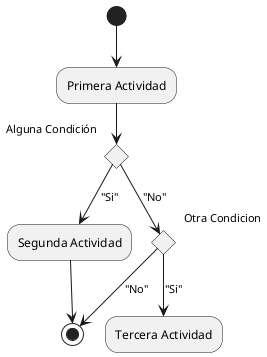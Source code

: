 ' @startuml
' hide empty description
' [*] --> despertar
' state choice1 <<choice>>
' despertar --> choice1
' state fork1 <<fork>>
' choice1 --> fork1
' state "volver a dormirse" as sleepAgain
' choice1 --> sleepAgain
' state "Desayunar" as breakfast
' state "Leer el periodico" as readNewspaper
' state fork2 <<fork>>
' fork1 --> breakfast
' fork1 --> readNewspaper
' breakfast --> fork2
' readNewspaper --> fork2
' fork2 --> [*]
' sleepAgain --> [*]
' @enduml

' @startuml
' left to right direction
' cliente --> (Entrega dinero)
' cliente --> (Escoge producto)
' cliente --> (Escoge azucar)
' maquina --> (Prepara producto)
' maquina --> (Imprime recibo)
' maquina --> (Entrega producto)
' (Prepara producto) --> (Escoge azucar) : include
' (Prepara producto) --> (Escoge producto) : include
' (Entrega producto) --> (Prepara producto) : include
' (Imprime recibo) --> (Entrega producto) : extends
' (Devuelve cambio) --> (Entrega producto) : extends
' @enduml

' @startuml
' participant GUI
' participant "Sistema Operativo" as SO
' GUI -> SO
' activate SO
' participant CPU
' SO -> CPU
' activate CPU
' participant "Tarjeta de Video" as GPU
' CPU -> GPU
' activate GPU
' participant Monitor
' GPU -> Monitor
' activate Monitor
' Monitor --> GPU
' deactivate Monitor
' GPU --> CPU
' deactivate GPU
' CPU --> SO
' deactivate CPU
' SO --> GUI
' deactivate SO

' @enduml

' @startuml
' participant Cliente
' participant Maquina
' Cliente -> Maquina : Entrega Dinero
' activate Maquina
' Maquina -> Cliente : Pide Producto
' activate Cliente
' Cliente --> Maquina : Escoge Producto
' deactivate Cliente
' Maquina -> Cliente : Pide cantidad de azucar
' activate Cliente
' Cliente --> Maquina : Cantidad de azucar
' deactivate Cliente
' deactivate Maquina
' Maquina -> Maquina : Prepara Producto
' activate Maquina
' deactivate Maquina
' Cliente -> Maquina : Elige si quiere recibo
' activate Maquina
' Maquina -> Cliente : Entrega Producto
' activate Cliente
' deactivate Cliente
' Maquina -> Cliente : Entrega Recibo
' activate Cliente
' deactivate Cliente
' Maquina -> Cliente : Entrega Cambio
' activate Cliente
' deactivate Cliente
' deactivate Maquina
' @enduml

' @startuml
' actor Client
' participant Program
' participant Carrito
' participant Productos
' Client -> Program : CrearCarrito
' activate Program
' Program --> Carrito : Crear Carrito
' activate Carrito
' Carrito --> Productos : Crear Lista <producto>
' activate Productos
' Productos --> Carrito : Return
' deactivate Productos
' Carrito --> Program : Return
' deactivate Carrito
' deactivate Program
' @enduml

' @startuml
' actor Client
' participant Program
' participant Producto
' Client -> Program : CrearProducto
' activate Program
' Program -> Producto : Crear Producto
' activate Producto
' Producto -> Program : Return
' deactivate Producto
' deactivate Program
' @enduml

' @startuml
' hide empty description
' start
' :i=0;
' while (i < 5?)
'     :i++;
' endwhile
' end
' @enduml





@startuml
(*) --> "Primera Actividad"
if "Alguna Condición" then
--> ["Si"] "Segunda Actividad"
else
["No"] if "Otra Condicion" then
--> ["Si"] "Tercera Actividad"
else
--> ["No"] (*)
Endif
"Segunda Actividad" --> (*)
@enduml


@startuml
rectangle "Use" {
    usecase "Use Case" as UC
    usecase "Use Case2" as UC2
    usecase "Use Case3" as UC3
    usecase "Use Case4" as UC4
}
:Actor1: --> UC
:Actor2: --> UC3
UC --> UC2 : extend
UC3 --> UC4 : include
@enduml


@startuml
Alicia -> Bob : Requerimiento de conexión
activate Bob
Bob -> Pepe : Requerimiento de datos
activate Pepe
Pepe --> Bob : Respuesta de datos
deactivate Pepe
Bob --> Alicia : Conexión aceptada
deactivate Bob
@enduml